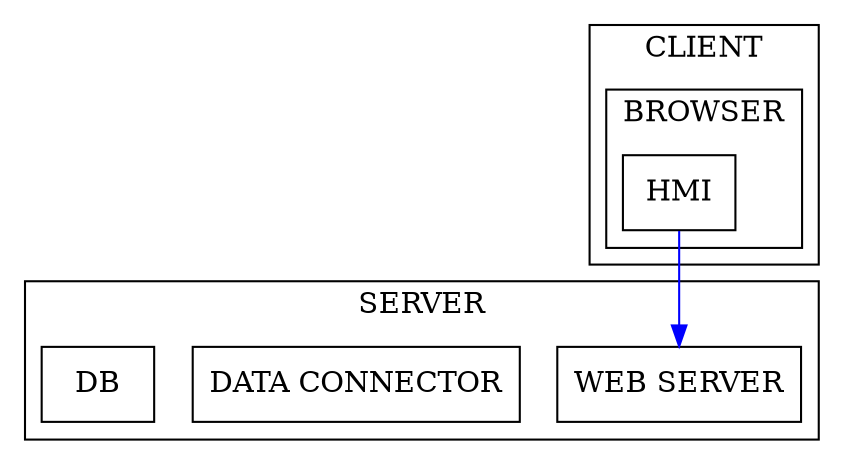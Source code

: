 digraph Component {

  node [shape=record];

  subgraph cluster_client {
    label = "CLIENT";
    subgraph cluster_browser {
      label = "BROWSER";
      nd_1 [label = "HMI"];
    }
  }

  subgraph cluster_server {
    label = "SERVER";
    {
      rank=same 
      nd_2 [label = "WEB SERVER"];
      nd_3 [label = "DATA CONNECTOR"];
      nd_4 [label = "DB"];
    }
  }
  nd_1 -> nd_2 [color=blue];
}
